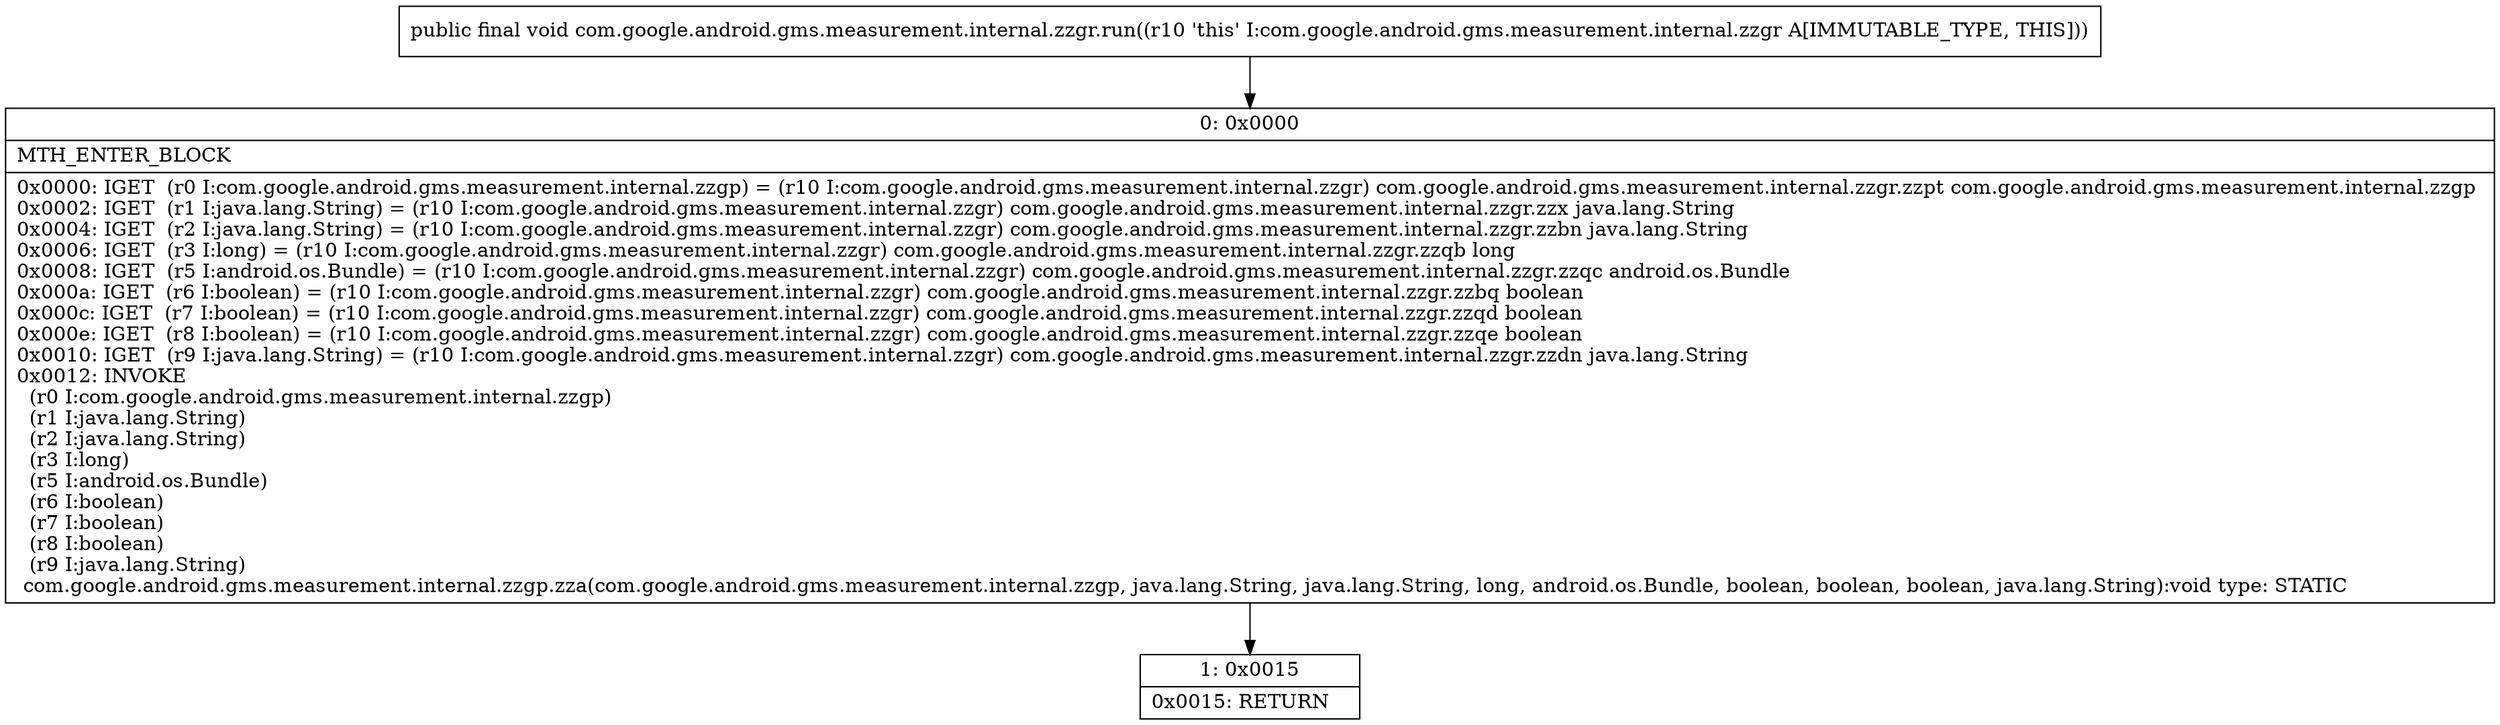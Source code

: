 digraph "CFG forcom.google.android.gms.measurement.internal.zzgr.run()V" {
Node_0 [shape=record,label="{0\:\ 0x0000|MTH_ENTER_BLOCK\l|0x0000: IGET  (r0 I:com.google.android.gms.measurement.internal.zzgp) = (r10 I:com.google.android.gms.measurement.internal.zzgr) com.google.android.gms.measurement.internal.zzgr.zzpt com.google.android.gms.measurement.internal.zzgp \l0x0002: IGET  (r1 I:java.lang.String) = (r10 I:com.google.android.gms.measurement.internal.zzgr) com.google.android.gms.measurement.internal.zzgr.zzx java.lang.String \l0x0004: IGET  (r2 I:java.lang.String) = (r10 I:com.google.android.gms.measurement.internal.zzgr) com.google.android.gms.measurement.internal.zzgr.zzbn java.lang.String \l0x0006: IGET  (r3 I:long) = (r10 I:com.google.android.gms.measurement.internal.zzgr) com.google.android.gms.measurement.internal.zzgr.zzqb long \l0x0008: IGET  (r5 I:android.os.Bundle) = (r10 I:com.google.android.gms.measurement.internal.zzgr) com.google.android.gms.measurement.internal.zzgr.zzqc android.os.Bundle \l0x000a: IGET  (r6 I:boolean) = (r10 I:com.google.android.gms.measurement.internal.zzgr) com.google.android.gms.measurement.internal.zzgr.zzbq boolean \l0x000c: IGET  (r7 I:boolean) = (r10 I:com.google.android.gms.measurement.internal.zzgr) com.google.android.gms.measurement.internal.zzgr.zzqd boolean \l0x000e: IGET  (r8 I:boolean) = (r10 I:com.google.android.gms.measurement.internal.zzgr) com.google.android.gms.measurement.internal.zzgr.zzqe boolean \l0x0010: IGET  (r9 I:java.lang.String) = (r10 I:com.google.android.gms.measurement.internal.zzgr) com.google.android.gms.measurement.internal.zzgr.zzdn java.lang.String \l0x0012: INVOKE  \l  (r0 I:com.google.android.gms.measurement.internal.zzgp)\l  (r1 I:java.lang.String)\l  (r2 I:java.lang.String)\l  (r3 I:long)\l  (r5 I:android.os.Bundle)\l  (r6 I:boolean)\l  (r7 I:boolean)\l  (r8 I:boolean)\l  (r9 I:java.lang.String)\l com.google.android.gms.measurement.internal.zzgp.zza(com.google.android.gms.measurement.internal.zzgp, java.lang.String, java.lang.String, long, android.os.Bundle, boolean, boolean, boolean, java.lang.String):void type: STATIC \l}"];
Node_1 [shape=record,label="{1\:\ 0x0015|0x0015: RETURN   \l}"];
MethodNode[shape=record,label="{public final void com.google.android.gms.measurement.internal.zzgr.run((r10 'this' I:com.google.android.gms.measurement.internal.zzgr A[IMMUTABLE_TYPE, THIS])) }"];
MethodNode -> Node_0;
Node_0 -> Node_1;
}

